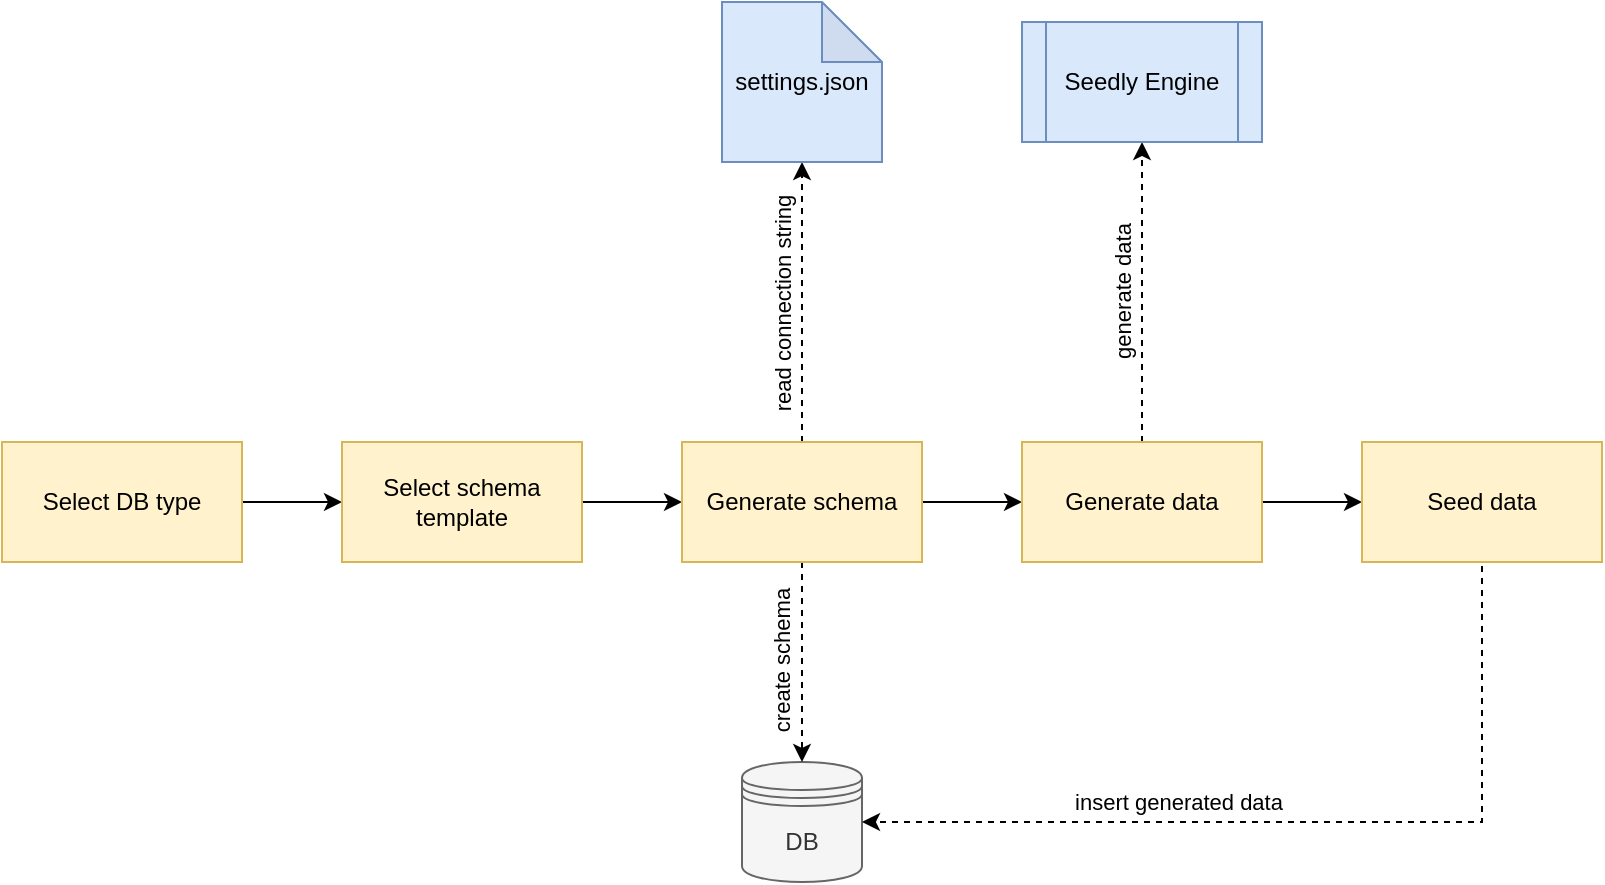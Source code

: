 <mxfile version="24.7.17">
  <diagram name="Page-1" id="TP6hWI6JRMsZtVJN5mkv">
    <mxGraphModel dx="1400" dy="803" grid="1" gridSize="10" guides="1" tooltips="1" connect="1" arrows="1" fold="1" page="1" pageScale="1" pageWidth="850" pageHeight="1100" math="0" shadow="0">
      <root>
        <mxCell id="0" />
        <mxCell id="1" parent="0" />
        <mxCell id="f04tPwx1q8W1xNw42oUn-1" value="DB" style="shape=datastore;whiteSpace=wrap;html=1;fillColor=#f5f5f5;fontColor=#333333;strokeColor=#666666;" vertex="1" parent="1">
          <mxGeometry x="500" y="410" width="60" height="60" as="geometry" />
        </mxCell>
        <mxCell id="f04tPwx1q8W1xNw42oUn-4" value="" style="edgeStyle=orthogonalEdgeStyle;rounded=0;orthogonalLoop=1;jettySize=auto;html=1;" edge="1" parent="1" source="f04tPwx1q8W1xNw42oUn-2" target="f04tPwx1q8W1xNw42oUn-3">
          <mxGeometry relative="1" as="geometry" />
        </mxCell>
        <mxCell id="f04tPwx1q8W1xNw42oUn-2" value="Select DB type" style="rounded=0;whiteSpace=wrap;html=1;fillColor=#fff2cc;strokeColor=#d6b656;" vertex="1" parent="1">
          <mxGeometry x="130" y="250" width="120" height="60" as="geometry" />
        </mxCell>
        <mxCell id="f04tPwx1q8W1xNw42oUn-6" value="" style="edgeStyle=orthogonalEdgeStyle;rounded=0;orthogonalLoop=1;jettySize=auto;html=1;" edge="1" parent="1" source="f04tPwx1q8W1xNw42oUn-3" target="f04tPwx1q8W1xNw42oUn-5">
          <mxGeometry relative="1" as="geometry" />
        </mxCell>
        <mxCell id="f04tPwx1q8W1xNw42oUn-3" value="Select schema template" style="whiteSpace=wrap;html=1;rounded=0;fillColor=#fff2cc;strokeColor=#d6b656;" vertex="1" parent="1">
          <mxGeometry x="300" y="250" width="120" height="60" as="geometry" />
        </mxCell>
        <mxCell id="f04tPwx1q8W1xNw42oUn-11" value="" style="edgeStyle=orthogonalEdgeStyle;rounded=0;orthogonalLoop=1;jettySize=auto;html=1;" edge="1" parent="1" source="f04tPwx1q8W1xNw42oUn-5" target="f04tPwx1q8W1xNw42oUn-10">
          <mxGeometry relative="1" as="geometry" />
        </mxCell>
        <mxCell id="f04tPwx1q8W1xNw42oUn-15" value="" style="edgeStyle=orthogonalEdgeStyle;rounded=0;orthogonalLoop=1;jettySize=auto;html=1;dashed=1;" edge="1" parent="1" source="f04tPwx1q8W1xNw42oUn-5" target="f04tPwx1q8W1xNw42oUn-14">
          <mxGeometry relative="1" as="geometry" />
        </mxCell>
        <mxCell id="f04tPwx1q8W1xNw42oUn-16" value="read connection string" style="edgeLabel;html=1;align=center;verticalAlign=middle;resizable=0;points=[];rotation=-90;" vertex="1" connectable="0" parent="f04tPwx1q8W1xNw42oUn-15">
          <mxGeometry x="-0.183" y="2" relative="1" as="geometry">
            <mxPoint x="-8" y="-12" as="offset" />
          </mxGeometry>
        </mxCell>
        <mxCell id="f04tPwx1q8W1xNw42oUn-18" style="edgeStyle=orthogonalEdgeStyle;rounded=0;orthogonalLoop=1;jettySize=auto;html=1;dashed=1;" edge="1" parent="1" source="f04tPwx1q8W1xNw42oUn-5" target="f04tPwx1q8W1xNw42oUn-1">
          <mxGeometry relative="1" as="geometry" />
        </mxCell>
        <mxCell id="f04tPwx1q8W1xNw42oUn-20" value="create schema" style="edgeLabel;html=1;align=center;verticalAlign=middle;resizable=0;points=[];rotation=-90;" vertex="1" connectable="0" parent="f04tPwx1q8W1xNw42oUn-18">
          <mxGeometry x="-0.087" relative="1" as="geometry">
            <mxPoint x="-10" y="4" as="offset" />
          </mxGeometry>
        </mxCell>
        <mxCell id="f04tPwx1q8W1xNw42oUn-5" value="Generate schema" style="whiteSpace=wrap;html=1;rounded=0;fillColor=#fff2cc;strokeColor=#d6b656;" vertex="1" parent="1">
          <mxGeometry x="470" y="250" width="120" height="60" as="geometry" />
        </mxCell>
        <mxCell id="f04tPwx1q8W1xNw42oUn-25" style="edgeStyle=orthogonalEdgeStyle;rounded=0;orthogonalLoop=1;jettySize=auto;html=1;dashed=1;entryX=0.5;entryY=1;entryDx=0;entryDy=0;" edge="1" parent="1" source="f04tPwx1q8W1xNw42oUn-10" target="f04tPwx1q8W1xNw42oUn-33">
          <mxGeometry relative="1" as="geometry">
            <mxPoint x="700.0" y="90" as="targetPoint" />
          </mxGeometry>
        </mxCell>
        <mxCell id="f04tPwx1q8W1xNw42oUn-26" value="generate data" style="edgeLabel;html=1;align=center;verticalAlign=middle;resizable=0;points=[];rotation=-90;" vertex="1" connectable="0" parent="f04tPwx1q8W1xNw42oUn-25">
          <mxGeometry x="0.094" y="-3" relative="1" as="geometry">
            <mxPoint x="-13" y="7" as="offset" />
          </mxGeometry>
        </mxCell>
        <mxCell id="f04tPwx1q8W1xNw42oUn-29" value="" style="edgeStyle=orthogonalEdgeStyle;rounded=0;orthogonalLoop=1;jettySize=auto;html=1;" edge="1" parent="1" source="f04tPwx1q8W1xNw42oUn-10" target="f04tPwx1q8W1xNw42oUn-28">
          <mxGeometry relative="1" as="geometry" />
        </mxCell>
        <mxCell id="f04tPwx1q8W1xNw42oUn-10" value="Generate data" style="whiteSpace=wrap;html=1;rounded=0;fillColor=#fff2cc;strokeColor=#d6b656;" vertex="1" parent="1">
          <mxGeometry x="640" y="250" width="120" height="60" as="geometry" />
        </mxCell>
        <mxCell id="f04tPwx1q8W1xNw42oUn-14" value="settings.json" style="shape=note;whiteSpace=wrap;html=1;backgroundOutline=1;darkOpacity=0.05;fillColor=#dae8fc;strokeColor=#6c8ebf;" vertex="1" parent="1">
          <mxGeometry x="490" y="30" width="80" height="80" as="geometry" />
        </mxCell>
        <mxCell id="f04tPwx1q8W1xNw42oUn-30" style="edgeStyle=orthogonalEdgeStyle;rounded=0;orthogonalLoop=1;jettySize=auto;html=1;dashed=1;entryX=1;entryY=0.5;entryDx=0;entryDy=0;" edge="1" parent="1" target="f04tPwx1q8W1xNw42oUn-1">
          <mxGeometry relative="1" as="geometry">
            <mxPoint x="870" y="312" as="sourcePoint" />
            <mxPoint x="560" y="504" as="targetPoint" />
            <Array as="points">
              <mxPoint x="870" y="440" />
            </Array>
          </mxGeometry>
        </mxCell>
        <mxCell id="f04tPwx1q8W1xNw42oUn-31" value="insert generated data" style="edgeLabel;html=1;align=center;verticalAlign=middle;resizable=0;points=[];" vertex="1" connectable="0" parent="f04tPwx1q8W1xNw42oUn-30">
          <mxGeometry x="0.284" y="-2" relative="1" as="geometry">
            <mxPoint x="1" y="-8" as="offset" />
          </mxGeometry>
        </mxCell>
        <mxCell id="f04tPwx1q8W1xNw42oUn-28" value="Seed data" style="whiteSpace=wrap;html=1;rounded=0;fillColor=#fff2cc;strokeColor=#d6b656;" vertex="1" parent="1">
          <mxGeometry x="810" y="250" width="120" height="60" as="geometry" />
        </mxCell>
        <mxCell id="f04tPwx1q8W1xNw42oUn-33" value="Seedly Engine" style="shape=process;whiteSpace=wrap;html=1;backgroundOutline=1;fillColor=#dae8fc;strokeColor=#6c8ebf;" vertex="1" parent="1">
          <mxGeometry x="640" y="40" width="120" height="60" as="geometry" />
        </mxCell>
      </root>
    </mxGraphModel>
  </diagram>
</mxfile>
